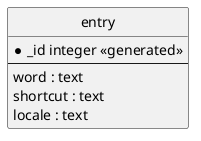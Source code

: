 @startuml
' hide the spot
hide circle

' avoid problems with angled crows feet
skinparam linetype ortho

entity "entry" {
  *_id integer <<generated>>
  --
  word : text
  shortcut : text
  locale : text
}

@enduml
